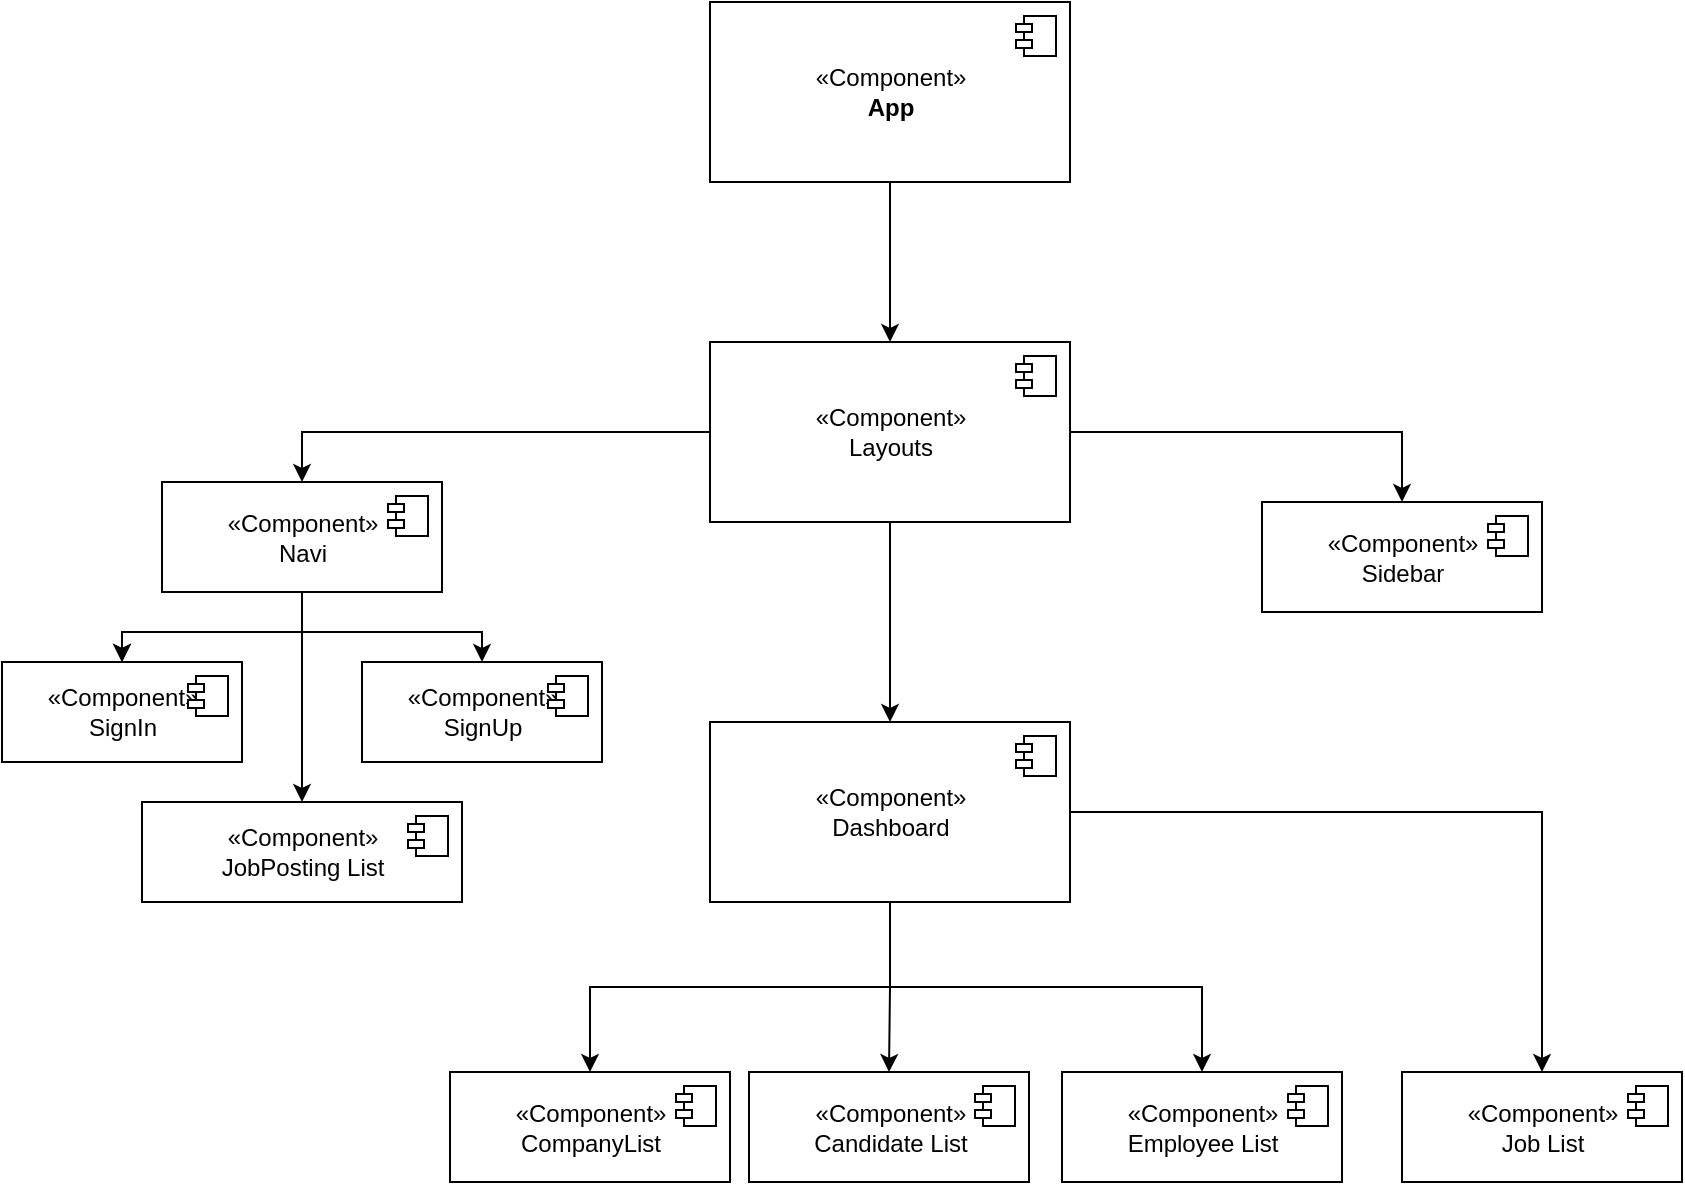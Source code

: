<mxfile version="14.7.6" type="device"><diagram id="ruAAvZAHXJSH7OwGPGn5" name="Page-1"><mxGraphModel dx="1865" dy="579" grid="1" gridSize="10" guides="1" tooltips="1" connect="1" arrows="1" fold="1" page="1" pageScale="1" pageWidth="827" pageHeight="1169" math="0" shadow="0"><root><mxCell id="0"/><mxCell id="1" parent="0"/><mxCell id="1Kw0IDYq1LnaRxtVY-Ds-5" value="" style="edgeStyle=orthogonalEdgeStyle;rounded=0;orthogonalLoop=1;jettySize=auto;html=1;" edge="1" parent="1" source="1Kw0IDYq1LnaRxtVY-Ds-1" target="1Kw0IDYq1LnaRxtVY-Ds-3"><mxGeometry relative="1" as="geometry"/></mxCell><mxCell id="1Kw0IDYq1LnaRxtVY-Ds-1" value="«Component»&lt;br&gt;&lt;b&gt;App&lt;/b&gt;" style="html=1;dropTarget=0;" vertex="1" parent="1"><mxGeometry x="324" y="80" width="180" height="90" as="geometry"/></mxCell><mxCell id="1Kw0IDYq1LnaRxtVY-Ds-2" value="" style="shape=module;jettyWidth=8;jettyHeight=4;" vertex="1" parent="1Kw0IDYq1LnaRxtVY-Ds-1"><mxGeometry x="1" width="20" height="20" relative="1" as="geometry"><mxPoint x="-27" y="7" as="offset"/></mxGeometry></mxCell><mxCell id="1Kw0IDYq1LnaRxtVY-Ds-8" value="" style="edgeStyle=orthogonalEdgeStyle;rounded=0;orthogonalLoop=1;jettySize=auto;html=1;entryX=0.5;entryY=0;entryDx=0;entryDy=0;" edge="1" parent="1" source="1Kw0IDYq1LnaRxtVY-Ds-3" target="1Kw0IDYq1LnaRxtVY-Ds-6"><mxGeometry relative="1" as="geometry"/></mxCell><mxCell id="1Kw0IDYq1LnaRxtVY-Ds-11" value="" style="edgeStyle=orthogonalEdgeStyle;rounded=0;orthogonalLoop=1;jettySize=auto;html=1;" edge="1" parent="1" source="1Kw0IDYq1LnaRxtVY-Ds-3" target="1Kw0IDYq1LnaRxtVY-Ds-9"><mxGeometry relative="1" as="geometry"/></mxCell><mxCell id="1Kw0IDYq1LnaRxtVY-Ds-14" value="" style="edgeStyle=orthogonalEdgeStyle;rounded=0;orthogonalLoop=1;jettySize=auto;html=1;entryX=0.5;entryY=0;entryDx=0;entryDy=0;" edge="1" parent="1" source="1Kw0IDYq1LnaRxtVY-Ds-3" target="1Kw0IDYq1LnaRxtVY-Ds-12"><mxGeometry relative="1" as="geometry"/></mxCell><mxCell id="1Kw0IDYq1LnaRxtVY-Ds-3" value="«Component»&lt;br&gt;Layouts" style="html=1;dropTarget=0;" vertex="1" parent="1"><mxGeometry x="324" y="250" width="180" height="90" as="geometry"/></mxCell><mxCell id="1Kw0IDYq1LnaRxtVY-Ds-4" value="" style="shape=module;jettyWidth=8;jettyHeight=4;" vertex="1" parent="1Kw0IDYq1LnaRxtVY-Ds-3"><mxGeometry x="1" width="20" height="20" relative="1" as="geometry"><mxPoint x="-27" y="7" as="offset"/></mxGeometry></mxCell><mxCell id="1Kw0IDYq1LnaRxtVY-Ds-17" value="" style="edgeStyle=orthogonalEdgeStyle;rounded=0;orthogonalLoop=1;jettySize=auto;html=1;" edge="1" parent="1" source="1Kw0IDYq1LnaRxtVY-Ds-6" target="1Kw0IDYq1LnaRxtVY-Ds-15"><mxGeometry relative="1" as="geometry"/></mxCell><mxCell id="1Kw0IDYq1LnaRxtVY-Ds-18" value="" style="edgeStyle=orthogonalEdgeStyle;rounded=0;orthogonalLoop=1;jettySize=auto;html=1;" edge="1" parent="1" source="1Kw0IDYq1LnaRxtVY-Ds-6" target="1Kw0IDYq1LnaRxtVY-Ds-15"><mxGeometry relative="1" as="geometry"/></mxCell><mxCell id="1Kw0IDYq1LnaRxtVY-Ds-21" value="" style="edgeStyle=orthogonalEdgeStyle;rounded=0;orthogonalLoop=1;jettySize=auto;html=1;" edge="1" parent="1" source="1Kw0IDYq1LnaRxtVY-Ds-6" target="1Kw0IDYq1LnaRxtVY-Ds-19"><mxGeometry relative="1" as="geometry"/></mxCell><mxCell id="1Kw0IDYq1LnaRxtVY-Ds-24" value="" style="edgeStyle=orthogonalEdgeStyle;rounded=0;orthogonalLoop=1;jettySize=auto;html=1;" edge="1" parent="1" source="1Kw0IDYq1LnaRxtVY-Ds-6" target="1Kw0IDYq1LnaRxtVY-Ds-22"><mxGeometry relative="1" as="geometry"/></mxCell><mxCell id="1Kw0IDYq1LnaRxtVY-Ds-6" value="«Component»&lt;br&gt;Navi" style="html=1;dropTarget=0;" vertex="1" parent="1"><mxGeometry x="50" y="320" width="140" height="55" as="geometry"/></mxCell><mxCell id="1Kw0IDYq1LnaRxtVY-Ds-7" value="" style="shape=module;jettyWidth=8;jettyHeight=4;" vertex="1" parent="1Kw0IDYq1LnaRxtVY-Ds-6"><mxGeometry x="1" width="20" height="20" relative="1" as="geometry"><mxPoint x="-27" y="7" as="offset"/></mxGeometry></mxCell><mxCell id="1Kw0IDYq1LnaRxtVY-Ds-27" value="" style="edgeStyle=orthogonalEdgeStyle;rounded=0;orthogonalLoop=1;jettySize=auto;html=1;" edge="1" parent="1" source="1Kw0IDYq1LnaRxtVY-Ds-9" target="1Kw0IDYq1LnaRxtVY-Ds-25"><mxGeometry relative="1" as="geometry"/></mxCell><mxCell id="1Kw0IDYq1LnaRxtVY-Ds-30" value="" style="edgeStyle=orthogonalEdgeStyle;rounded=0;orthogonalLoop=1;jettySize=auto;html=1;" edge="1" parent="1" source="1Kw0IDYq1LnaRxtVY-Ds-9" target="1Kw0IDYq1LnaRxtVY-Ds-28"><mxGeometry relative="1" as="geometry"/></mxCell><mxCell id="1Kw0IDYq1LnaRxtVY-Ds-33" value="" style="edgeStyle=orthogonalEdgeStyle;rounded=0;orthogonalLoop=1;jettySize=auto;html=1;" edge="1" parent="1" source="1Kw0IDYq1LnaRxtVY-Ds-9" target="1Kw0IDYq1LnaRxtVY-Ds-31"><mxGeometry relative="1" as="geometry"/></mxCell><mxCell id="1Kw0IDYq1LnaRxtVY-Ds-36" value="" style="edgeStyle=orthogonalEdgeStyle;rounded=0;orthogonalLoop=1;jettySize=auto;html=1;" edge="1" parent="1" source="1Kw0IDYq1LnaRxtVY-Ds-9" target="1Kw0IDYq1LnaRxtVY-Ds-34"><mxGeometry relative="1" as="geometry"/></mxCell><mxCell id="1Kw0IDYq1LnaRxtVY-Ds-9" value="«Component»&lt;br&gt;Dashboard" style="html=1;dropTarget=0;" vertex="1" parent="1"><mxGeometry x="324" y="440" width="180" height="90" as="geometry"/></mxCell><mxCell id="1Kw0IDYq1LnaRxtVY-Ds-10" value="" style="shape=module;jettyWidth=8;jettyHeight=4;" vertex="1" parent="1Kw0IDYq1LnaRxtVY-Ds-9"><mxGeometry x="1" width="20" height="20" relative="1" as="geometry"><mxPoint x="-27" y="7" as="offset"/></mxGeometry></mxCell><mxCell id="1Kw0IDYq1LnaRxtVY-Ds-12" value="«Component»&lt;br&gt;Sidebar" style="html=1;dropTarget=0;" vertex="1" parent="1"><mxGeometry x="600" y="330" width="140" height="55" as="geometry"/></mxCell><mxCell id="1Kw0IDYq1LnaRxtVY-Ds-13" value="" style="shape=module;jettyWidth=8;jettyHeight=4;" vertex="1" parent="1Kw0IDYq1LnaRxtVY-Ds-12"><mxGeometry x="1" width="20" height="20" relative="1" as="geometry"><mxPoint x="-27" y="7" as="offset"/></mxGeometry></mxCell><mxCell id="1Kw0IDYq1LnaRxtVY-Ds-15" value="«Component»&lt;br&gt;SignIn" style="html=1;dropTarget=0;" vertex="1" parent="1"><mxGeometry x="-30" y="410" width="120" height="50" as="geometry"/></mxCell><mxCell id="1Kw0IDYq1LnaRxtVY-Ds-16" value="" style="shape=module;jettyWidth=8;jettyHeight=4;" vertex="1" parent="1Kw0IDYq1LnaRxtVY-Ds-15"><mxGeometry x="1" width="20" height="20" relative="1" as="geometry"><mxPoint x="-27" y="7" as="offset"/></mxGeometry></mxCell><mxCell id="1Kw0IDYq1LnaRxtVY-Ds-19" value="«Component»&lt;br&gt;SignUp" style="html=1;dropTarget=0;" vertex="1" parent="1"><mxGeometry x="150" y="410" width="120" height="50" as="geometry"/></mxCell><mxCell id="1Kw0IDYq1LnaRxtVY-Ds-20" value="" style="shape=module;jettyWidth=8;jettyHeight=4;" vertex="1" parent="1Kw0IDYq1LnaRxtVY-Ds-19"><mxGeometry x="1" width="20" height="20" relative="1" as="geometry"><mxPoint x="-27" y="7" as="offset"/></mxGeometry></mxCell><mxCell id="1Kw0IDYq1LnaRxtVY-Ds-22" value="«Component»&lt;br&gt;JobPosting List" style="html=1;dropTarget=0;" vertex="1" parent="1"><mxGeometry x="40" y="480" width="160" height="50" as="geometry"/></mxCell><mxCell id="1Kw0IDYq1LnaRxtVY-Ds-23" value="" style="shape=module;jettyWidth=8;jettyHeight=4;" vertex="1" parent="1Kw0IDYq1LnaRxtVY-Ds-22"><mxGeometry x="1" width="20" height="20" relative="1" as="geometry"><mxPoint x="-27" y="7" as="offset"/></mxGeometry></mxCell><mxCell id="1Kw0IDYq1LnaRxtVY-Ds-25" value="«Component»&lt;br&gt;CompanyList" style="html=1;dropTarget=0;" vertex="1" parent="1"><mxGeometry x="194" y="615" width="140" height="55" as="geometry"/></mxCell><mxCell id="1Kw0IDYq1LnaRxtVY-Ds-26" value="" style="shape=module;jettyWidth=8;jettyHeight=4;" vertex="1" parent="1Kw0IDYq1LnaRxtVY-Ds-25"><mxGeometry x="1" width="20" height="20" relative="1" as="geometry"><mxPoint x="-27" y="7" as="offset"/></mxGeometry></mxCell><mxCell id="1Kw0IDYq1LnaRxtVY-Ds-28" value="«Component»&lt;br&gt;Candidate List" style="html=1;dropTarget=0;" vertex="1" parent="1"><mxGeometry x="343.5" y="615" width="140" height="55" as="geometry"/></mxCell><mxCell id="1Kw0IDYq1LnaRxtVY-Ds-29" value="" style="shape=module;jettyWidth=8;jettyHeight=4;" vertex="1" parent="1Kw0IDYq1LnaRxtVY-Ds-28"><mxGeometry x="1" width="20" height="20" relative="1" as="geometry"><mxPoint x="-27" y="7" as="offset"/></mxGeometry></mxCell><mxCell id="1Kw0IDYq1LnaRxtVY-Ds-31" value="«Component»&lt;br&gt;Employee List" style="html=1;dropTarget=0;" vertex="1" parent="1"><mxGeometry x="500" y="615" width="140" height="55" as="geometry"/></mxCell><mxCell id="1Kw0IDYq1LnaRxtVY-Ds-32" value="" style="shape=module;jettyWidth=8;jettyHeight=4;" vertex="1" parent="1Kw0IDYq1LnaRxtVY-Ds-31"><mxGeometry x="1" width="20" height="20" relative="1" as="geometry"><mxPoint x="-27" y="7" as="offset"/></mxGeometry></mxCell><mxCell id="1Kw0IDYq1LnaRxtVY-Ds-34" value="«Component»&lt;br&gt;Job List" style="html=1;dropTarget=0;" vertex="1" parent="1"><mxGeometry x="670" y="615" width="140" height="55" as="geometry"/></mxCell><mxCell id="1Kw0IDYq1LnaRxtVY-Ds-35" value="" style="shape=module;jettyWidth=8;jettyHeight=4;" vertex="1" parent="1Kw0IDYq1LnaRxtVY-Ds-34"><mxGeometry x="1" width="20" height="20" relative="1" as="geometry"><mxPoint x="-27" y="7" as="offset"/></mxGeometry></mxCell></root></mxGraphModel></diagram></mxfile>
